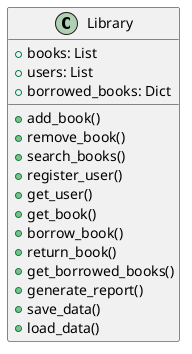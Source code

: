 @startuml
class Library {
  + books: List
  + users: List
  + borrowed_books: Dict
  + add_book()
  + remove_book()
  + search_books()
  + register_user()
  + get_user()
  + get_book()
  + borrow_book()
  + return_book()
  + get_borrowed_books()
  + generate_report()
  + save_data()
  + load_data()
}
@enduml
